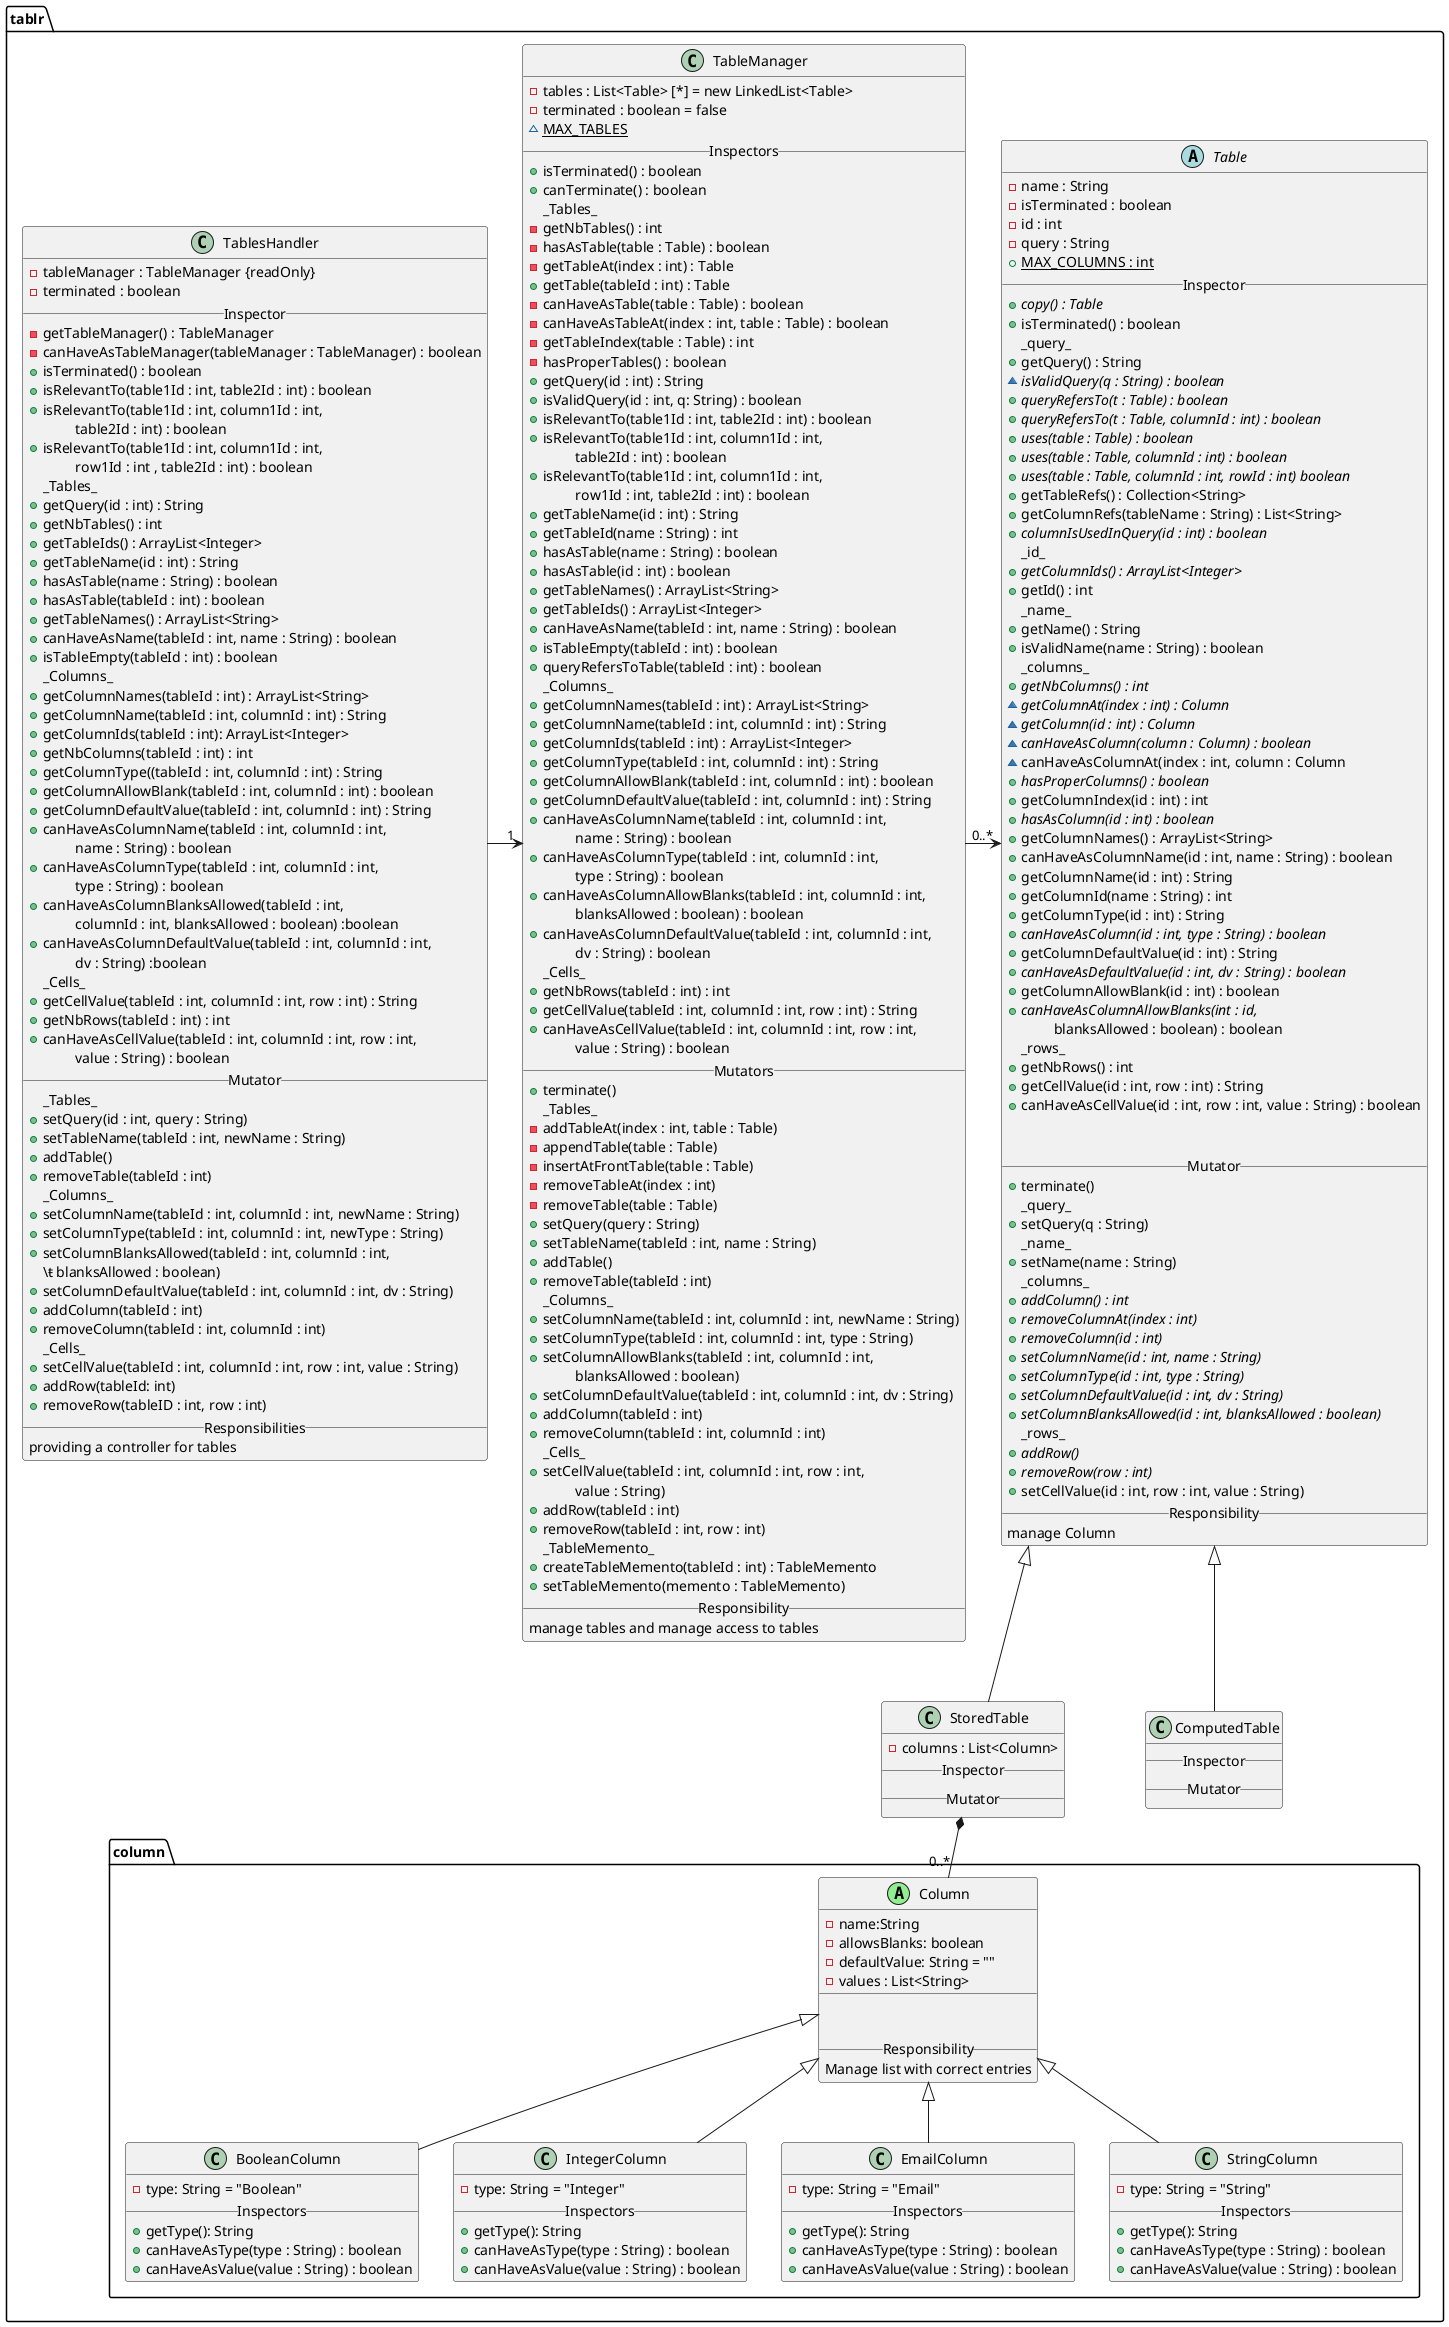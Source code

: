 @startuml

package "tablr" {



    class TablesHandler{
         - tableManager : TableManager {readOnly}
        - terminated : boolean
        __Inspector__
        - getTableManager() : TableManager
        - canHaveAsTableManager(tableManager : TableManager) : boolean
        + isTerminated() : boolean
        + isRelevantTo(table1Id : int, table2Id : int) : boolean
        + isRelevantTo(table1Id : int, column1Id : int,
            \t table2Id : int) : boolean
        + isRelevantTo(table1Id : int, column1Id : int,
            \t row1Id : int , table2Id : int) : boolean
        _Tables_
        + getQuery(id : int) : String
        + getNbTables() : int
        + getTableIds() : ArrayList<Integer>
        + getTableName(id : int) : String
        + hasAsTable(name : String) : boolean
        + hasAsTable(tableId : int) : boolean
        + getTableNames() : ArrayList<String>
        + canHaveAsName(tableId : int, name : String) : boolean
        + isTableEmpty(tableId : int) : boolean
        _Columns_
        + getColumnNames(tableId : int) : ArrayList<String>
        + getColumnName(tableId : int, columnId : int) : String
        + getColumnIds(tableId : int): ArrayList<Integer>
        + getNbColumns(tableId : int) : int
        + getColumnType((tableId : int, columnId : int) : String
        + getColumnAllowBlank(tableId : int, columnId : int) : boolean
        + getColumnDefaultValue(tableId : int, columnId : int) : String
        + canHaveAsColumnName(tableId : int, columnId : int,
            \t name : String) : boolean
        + canHaveAsColumnType(tableId : int, columnId : int,
            \t type : String) : boolean
        + canHaveAsColumnBlanksAllowed(tableId : int,
            \t columnId : int, blanksAllowed : boolean) :boolean
        + canHaveAsColumnDefaultValue(tableId : int, columnId : int,
            \t dv : String) :boolean
        _Cells_
        + getCellValue(tableId : int, columnId : int, row : int) : String
        + getNbRows(tableId : int) : int
        + canHaveAsCellValue(tableId : int, columnId : int, row : int,
            \t value : String) : boolean
        __Mutator__
        _Tables_
        + setQuery(id : int, query : String)
        + setTableName(tableId : int, newName : String)
        + addTable()
        + removeTable(tableId : int)
        _Columns_
        +setColumnName(tableId : int, columnId : int, newName : String)
        +setColumnType(tableId : int, columnId : int, newType : String)
        +setColumnBlanksAllowed(tableId : int, columnId : int,
            \ŧ blanksAllowed : boolean)
        +setColumnDefaultValue(tableId : int, columnId : int, dv : String)
        +addColumn(tableId : int)
        +removeColumn(tableId : int, columnId : int)
        _Cells_
        + setCellValue(tableId : int, columnId : int, row : int, value : String)
        + addRow(tableId: int)
        + removeRow(tableID : int, row : int)
        __Responsibilities__
        providing a controller for tables
    }


    class TableManager{
        - tables : List<Table> [*] = new LinkedList<Table>
        - terminated : boolean = false
        ~ {static} MAX_TABLES
        __Inspectors__
        + isTerminated() : boolean
        + canTerminate() : boolean
        _Tables_
        - getNbTables() : int
        - hasAsTable(table : Table) : boolean
        - getTableAt(index : int) : Table
        + getTable(tableId : int) : Table
        - canHaveAsTable(table : Table) : boolean
        - canHaveAsTableAt(index : int, table : Table) : boolean
        - getTableIndex(table : Table) : int
        - hasProperTables() : boolean
        + getQuery(id : int) : String
        + isValidQuery(id : int, q: String) : boolean
        + isRelevantTo(table1Id : int, table2Id : int) : boolean
        + isRelevantTo(table1Id : int, column1Id : int,
            \t table2Id : int) : boolean
        + isRelevantTo(table1Id : int, column1Id : int,
            \t row1Id : int, table2Id : int) : boolean
        + getTableName(id : int) : String
        + getTableId(name : String) : int
        + hasAsTable(name : String) : boolean
        + hasAsTable(id : int) : boolean
        + getTableNames() : ArrayList<String>
        + getTableIds() : ArrayList<Integer>
        + canHaveAsName(tableId : int, name : String) : boolean
        + isTableEmpty(tableId : int) : boolean
        + queryRefersToTable(tableId : int) : boolean
        _Columns_
        + getColumnNames(tableId : int) : ArrayList<String>
        + getColumnName(tableId : int, columnId : int) : String
        + getColumnIds(tableId : int) : ArrayList<Integer>
        + getColumnType(tableId : int, columnId : int) : String
        + getColumnAllowBlank(tableId : int, columnId : int) : boolean
        + getColumnDefaultValue(tableId : int, columnId : int) : String
        + canHaveAsColumnName(tableId : int, columnId : int,
            \t name : String) : boolean
        + canHaveAsColumnType(tableId : int, columnId : int,
            \t type : String) : boolean
        + canHaveAsColumnAllowBlanks(tableId : int, columnId : int,
            \t blanksAllowed : boolean) : boolean
        + canHaveAsColumnDefaultValue(tableId : int, columnId : int,
            \t dv : String) : boolean
        _Cells_
        + getNbRows(tableId : int) : int
        + getCellValue(tableId : int, columnId : int, row : int) : String
        + canHaveAsCellValue(tableId : int, columnId : int, row : int,
            \t value : String) : boolean
        __Mutators__
        + terminate()
        _Tables_
        - addTableAt(index : int, table : Table)
        - appendTable(table : Table)
        - insertAtFrontTable(table : Table)
        - removeTableAt(index : int)
        - removeTable(table : Table)
        + setQuery(query : String)
        + setTableName(tableId : int, name : String)
        + addTable()
        + removeTable(tableId : int)
        _Columns_
        + setColumnName(tableId : int, columnId : int, newName : String)
        + setColumnType(tableId : int, columnId : int, type : String)
        + setColumnAllowBlanks(tableId : int, columnId : int,
            \t blanksAllowed : boolean)
        + setColumnDefaultValue(tableId : int, columnId : int, dv : String)
        + addColumn(tableId : int)
        + removeColumn(tableId : int, columnId : int)
        _Cells_
        + setCellValue(tableId : int, columnId : int, row : int,
            \t value : String)
        + addRow(tableId : int)
        + removeRow(tableId : int, row : int)
        _TableMemento_
        + createTableMemento(tableId : int) : TableMemento
        + setTableMemento(memento : TableMemento)
        __Responsibility__
        manage tables and manage access to tables
    }

    TableManager -right-> "0..*" Table
    TablesHandler -right-> "1" TableManager




    abstract class Table{
        - name : String
        - isTerminated : boolean
        - id : int
        - query : String
        + {static} MAX_COLUMNS : int
        __Inspector__
        + {abstract} copy() : Table
        + isTerminated() : boolean
        _query_
        + getQuery() : String
        ~ {abstract} isValidQuery(q : String) : boolean
        + {abstract} queryRefersTo(t : Table) : boolean
        + {abstract} queryRefersTo(t : Table, columnId : int) : boolean
        + {abstract} uses(table : Table) : boolean
        + {abstract} uses(table : Table, columnId : int) : boolean
        + {abstract} uses(table : Table, columnId : int, rowId : int) boolean
        + getTableRefs() : Collection<String>
        + getColumnRefs(tableName : String) : List<String>
        + {abstract} columnIsUsedInQuery(id : int) : boolean
        _id_
        + {abstract} getColumnIds() : ArrayList<Integer>
        + getId() : int
        _name_
        + getName() : String
        + isValidName(name : String) : boolean
        _columns_
        + {abstract} getNbColumns() : int
        ~ {abstract} getColumnAt(index : int) : Column
        ~ {abstract} getColumn(id : int) : Column
        ~ {abstract} canHaveAsColumn(column : Column) : boolean
        ~ canHaveAsColumnAt(index : int, column : Column
        + {abstract} hasProperColumns() : boolean
        + getColumnIndex(id : int) : int
        + {abstract} hasAsColumn(id : int) : boolean
        + getColumnNames() : ArrayList<String>
        + canHaveAsColumnName(id : int, name : String) : boolean
        + getColumnName(id : int) : String
        + getColumnId(name : String) : int
        + getColumnType(id : int) : String
        + {abstract} canHaveAsColumn(id : int, type : String) : boolean
        + getColumnDefaultValue(id : int) : String
        + {abstract} canHaveAsDefaultValue(id : int, dv : String) : boolean
        + getColumnAllowBlank(id : int) : boolean
        + {abstract} canHaveAsColumnAllowBlanks(int : id,
            \t blanksAllowed : boolean) : boolean
        _rows_
        + getNbRows() : int
        + getCellValue(id : int, row : int) : String
        + canHaveAsCellValue(id : int, row : int, value : String) : boolean


        __Mutator__
        + terminate()
        _query_
        + setQuery(q : String)
        _name_
        + setName(name : String)
        _columns_
        + {abstract} addColumn() : int
        + {abstract} removeColumnAt(index : int)
        + {abstract} removeColumn(id : int)
        + {abstract} setColumnName(id : int, name : String)
        + {abstract} setColumnType(id : int, type : String)
        + {abstract} setColumnDefaultValue(id : int, dv : String)
        + {abstract} setColumnBlanksAllowed(id : int, blanksAllowed : boolean)
        _rows_
        + {abstract} addRow()
        + {abstract} removeRow(row : int)
        + setCellValue(id : int, row : int, value : String)
        __Responsibility__
        manage Column
    }

    class StoredTable {
        - columns : List<Column>
        __Inspector__
        __Mutator__
    }

    class ComputedTable {
        __Inspector__
        __Mutator__
    }

    StoredTable -up-|> Table
    ComputedTable -up-|> Table

    package "column" {

        Column <|-- BooleanColumn
        Column <|-- IntegerColumn
        Column <|-- EmailColumn
        Column <|-- StringColumn

        class Column <<(A, lightgreen)>>{
            -name:String
            -allowsBlanks: boolean
            -defaultValue: String = ""
            -values : List<String>
            __


        __Responsibility__
        Manage list with correct entries
        }

        StoredTable *-- "0..*" Column

        class BooleanColumn{
            -type: String = "Boolean"
            __Inspectors__
            +getType(): String
            +canHaveAsType(type : String) : boolean
            +canHaveAsValue(value : String) : boolean
        }
        class StringColumn{
            -type: String = "String"
            __Inspectors__
            +getType(): String
            +canHaveAsType(type : String) : boolean
            +canHaveAsValue(value : String) : boolean
        }
        class EmailColumn{
            -type: String = "Email"
            __Inspectors__
            +getType(): String
            +canHaveAsType(type : String) : boolean
            +canHaveAsValue(value : String) : boolean
        }
        class IntegerColumn{
            -type: String = "Integer"
            __Inspectors__
            +getType(): String
            +canHaveAsType(type : String) : boolean
            +canHaveAsValue(value : String) : boolean
        }
    }
}


@enduml